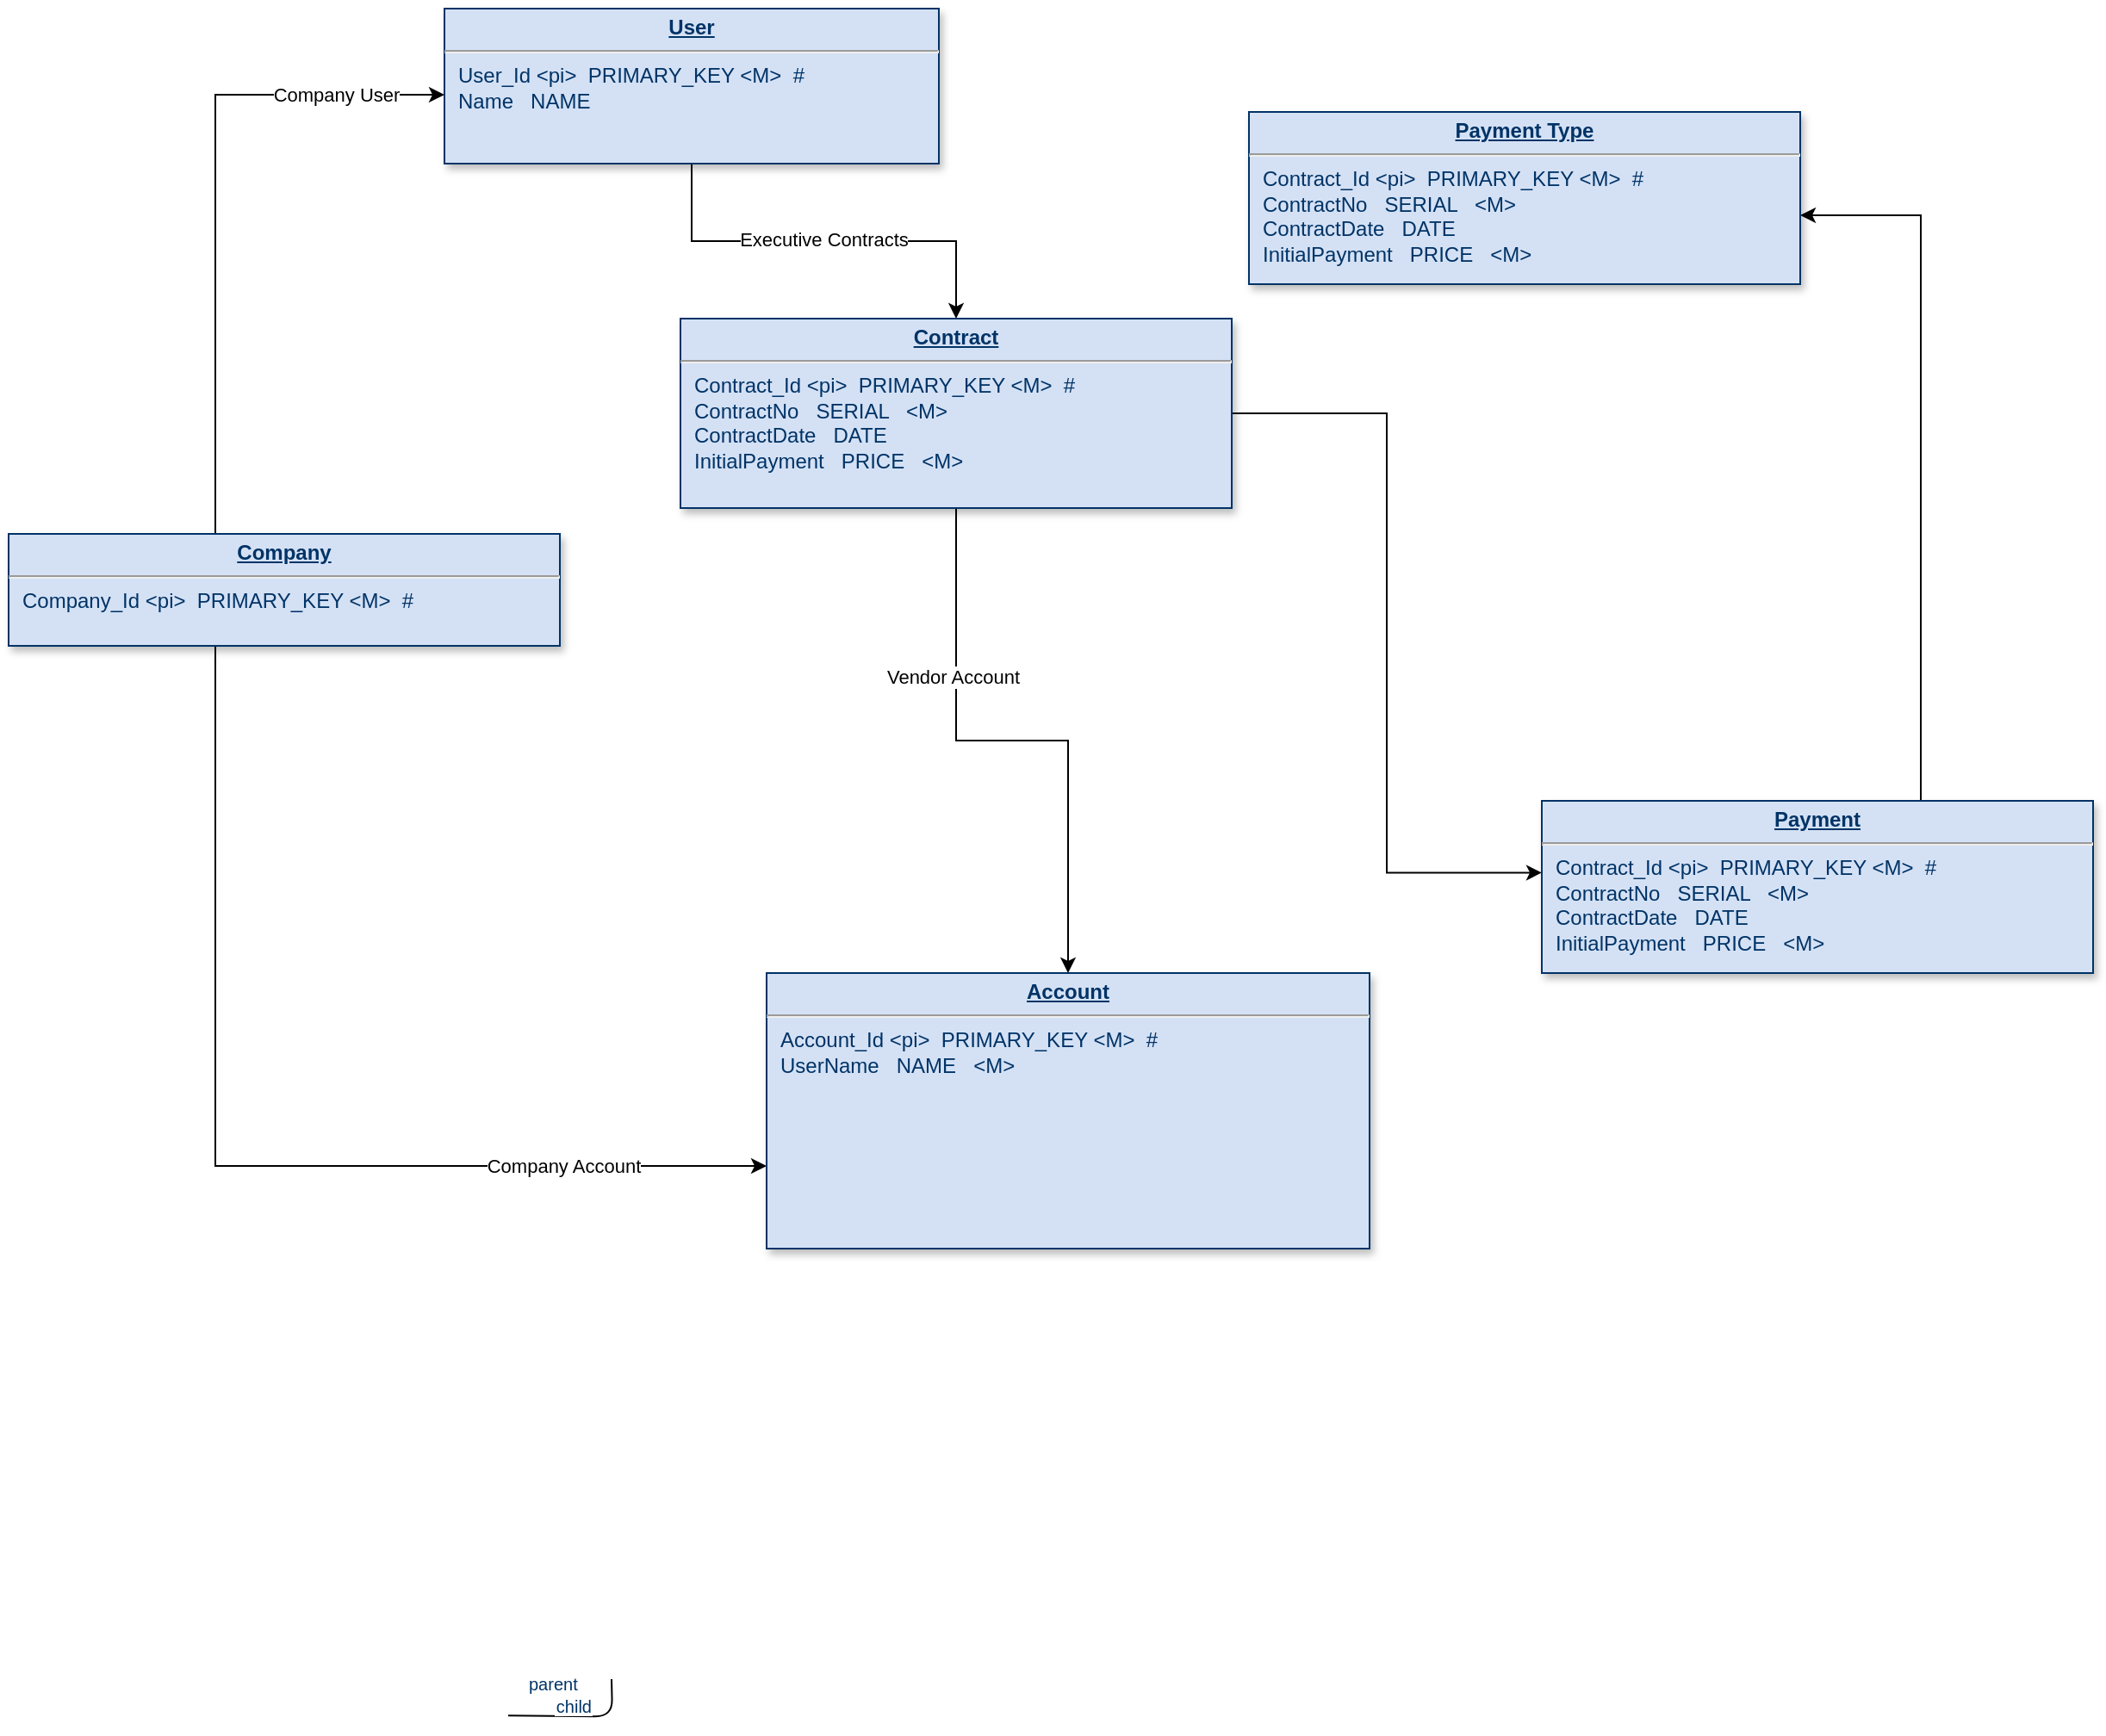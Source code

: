 <mxfile version="20.8.15" type="github">
  <diagram name="Page-1" id="efa7a0a1-bf9b-a30e-e6df-94a7791c09e9">
    <mxGraphModel dx="1043" dy="2018" grid="1" gridSize="10" guides="1" tooltips="1" connect="1" arrows="1" fold="1" page="1" pageScale="1" pageWidth="826" pageHeight="1169" background="none" math="0" shadow="0">
      <root>
        <mxCell id="0" />
        <mxCell id="1" parent="0" />
        <mxCell id="JOr8t4YnlyHwYBvfDIcL-115" value="" style="edgeStyle=orthogonalEdgeStyle;rounded=0;orthogonalLoop=1;jettySize=auto;html=1;" edge="1" parent="1" source="21" target="JOr8t4YnlyHwYBvfDIcL-114">
          <mxGeometry relative="1" as="geometry">
            <Array as="points">
              <mxPoint x="120" y="652" />
            </Array>
          </mxGeometry>
        </mxCell>
        <mxCell id="JOr8t4YnlyHwYBvfDIcL-118" value="Company Account" style="edgeLabel;html=1;align=center;verticalAlign=middle;resizable=0;points=[];" vertex="1" connectable="0" parent="JOr8t4YnlyHwYBvfDIcL-115">
          <mxGeometry x="0.579" y="2" relative="1" as="geometry">
            <mxPoint x="13" y="2" as="offset" />
          </mxGeometry>
        </mxCell>
        <mxCell id="JOr8t4YnlyHwYBvfDIcL-116" value="" style="edgeStyle=orthogonalEdgeStyle;rounded=0;orthogonalLoop=1;jettySize=auto;html=1;" edge="1" parent="1" source="21" target="25">
          <mxGeometry relative="1" as="geometry">
            <Array as="points">
              <mxPoint x="120" y="30" />
            </Array>
          </mxGeometry>
        </mxCell>
        <mxCell id="JOr8t4YnlyHwYBvfDIcL-117" value="Company User" style="edgeLabel;html=1;align=center;verticalAlign=middle;resizable=0;points=[];" vertex="1" connectable="0" parent="JOr8t4YnlyHwYBvfDIcL-116">
          <mxGeometry x="0.736" relative="1" as="geometry">
            <mxPoint x="-12" as="offset" />
          </mxGeometry>
        </mxCell>
        <mxCell id="21" value="&lt;p style=&quot;margin: 0px; margin-top: 4px; text-align: center; text-decoration: underline;&quot;&gt;&lt;b&gt;Company&lt;/b&gt;&lt;/p&gt;&lt;hr&gt;&lt;p style=&quot;margin: 0px; margin-left: 8px;&quot;&gt;Company_Id&lt;span style=&quot;white-space: pre;&quot;&gt;	&amp;lt;pi&amp;gt;&lt;span style=&quot;white-space: pre;&quot;&gt;	&lt;span style=&quot;white-space: pre;&quot;&gt;	PRIMARY_KEY&lt;span style=&quot;white-space: pre;&quot;&gt;	&amp;lt;M&amp;gt;&lt;span style=&quot;white-space: pre;&quot;&gt;	&lt;span style=&quot;white-space: pre;&quot;&gt;	#&lt;/span&gt;&lt;/span&gt;&lt;/span&gt;&lt;/span&gt;&lt;/span&gt;&lt;/span&gt;&lt;/p&gt;" style="verticalAlign=top;align=left;overflow=fill;fontSize=12;fontFamily=Helvetica;html=1;strokeColor=#003366;shadow=1;fillColor=#D4E1F5;fontColor=#003366" parent="1" vertex="1">
          <mxGeometry y="285" width="320" height="65" as="geometry" />
        </mxCell>
        <mxCell id="JOr8t4YnlyHwYBvfDIcL-124" value="" style="edgeStyle=orthogonalEdgeStyle;rounded=0;orthogonalLoop=1;jettySize=auto;html=1;" edge="1" parent="1" source="25" target="JOr8t4YnlyHwYBvfDIcL-123">
          <mxGeometry relative="1" as="geometry" />
        </mxCell>
        <mxCell id="JOr8t4YnlyHwYBvfDIcL-126" value="Executive Contracts" style="edgeLabel;html=1;align=center;verticalAlign=middle;resizable=0;points=[];" vertex="1" connectable="0" parent="JOr8t4YnlyHwYBvfDIcL-124">
          <mxGeometry x="0.006" y="1" relative="1" as="geometry">
            <mxPoint x="-1" as="offset" />
          </mxGeometry>
        </mxCell>
        <mxCell id="25" value="&lt;p style=&quot;margin: 0px; margin-top: 4px; text-align: center; text-decoration: underline;&quot;&gt;&lt;b&gt;User&lt;/b&gt;&lt;/p&gt;&lt;hr&gt;&lt;p style=&quot;margin: 0px; margin-left: 8px;&quot;&gt;User_Id&lt;span style=&quot;white-space: pre;&quot;&gt;	&amp;lt;pi&amp;gt;&lt;span style=&quot;white-space: pre;&quot;&gt;	&lt;span style=&quot;white-space: pre;&quot;&gt;	PRIMARY_KEY&lt;span style=&quot;white-space: pre;&quot;&gt;	&amp;lt;M&amp;gt;&lt;span style=&quot;white-space: pre;&quot;&gt;	&lt;span style=&quot;white-space: pre;&quot;&gt;	#&lt;/span&gt;&lt;/span&gt;&lt;/span&gt;&lt;/span&gt;&lt;/span&gt;&lt;/span&gt;&lt;/p&gt;&lt;p style=&quot;margin: 0px; margin-left: 8px;&quot;&gt;Name&lt;span style=&quot;white-space: pre;&quot;&gt;	&lt;span style=&quot;white-space: pre;&quot;&gt;	&lt;span style=&quot;white-space: pre;&quot;&gt;	&lt;/span&gt;&lt;/span&gt;NAME&lt;/span&gt;&lt;/p&gt;" style="verticalAlign=top;align=left;overflow=fill;fontSize=12;fontFamily=Helvetica;html=1;strokeColor=#003366;shadow=1;fillColor=#D4E1F5;fontColor=#003366" parent="1" vertex="1">
          <mxGeometry x="253" y="-20" width="287" height="90" as="geometry" />
        </mxCell>
        <mxCell id="JOr8t4YnlyHwYBvfDIcL-120" value="" style="edgeStyle=orthogonalEdgeStyle;rounded=0;orthogonalLoop=1;jettySize=auto;html=1;" edge="1" parent="1" target="JOr8t4YnlyHwYBvfDIcL-119">
          <mxGeometry relative="1" as="geometry">
            <mxPoint x="290" y="971.16" as="sourcePoint" />
          </mxGeometry>
        </mxCell>
        <mxCell id="JOr8t4YnlyHwYBvfDIcL-122" value="" style="edgeStyle=orthogonalEdgeStyle;rounded=0;orthogonalLoop=1;jettySize=auto;html=1;" edge="1" parent="1" target="JOr8t4YnlyHwYBvfDIcL-119">
          <mxGeometry relative="1" as="geometry">
            <mxPoint x="290" y="971.16" as="sourcePoint" />
          </mxGeometry>
        </mxCell>
        <mxCell id="107" value="" style="endArrow=none;edgeStyle=orthogonalEdgeStyle;" parent="1" target="34" edge="1">
          <mxGeometry x="190" y="950" as="geometry">
            <mxPoint x="290" y="971.16" as="sourcePoint" />
            <mxPoint x="350" y="950" as="targetPoint" />
          </mxGeometry>
        </mxCell>
        <mxCell id="108" value="parent" style="resizable=0;align=left;verticalAlign=bottom;labelBackgroundColor=#ffffff;fontSize=10;strokeColor=#003366;shadow=1;fillColor=#D4E1F5;fontColor=#003366" parent="107" connectable="0" vertex="1">
          <mxGeometry x="-1" relative="1" as="geometry">
            <mxPoint x="10" y="-10" as="offset" />
          </mxGeometry>
        </mxCell>
        <mxCell id="109" value="child" style="resizable=0;align=right;verticalAlign=bottom;labelBackgroundColor=#ffffff;fontSize=10;strokeColor=#003366;shadow=1;fillColor=#D4E1F5;fontColor=#003366" parent="107" connectable="0" vertex="1">
          <mxGeometry x="1" relative="1" as="geometry">
            <mxPoint x="-10" y="23.84" as="offset" />
          </mxGeometry>
        </mxCell>
        <mxCell id="JOr8t4YnlyHwYBvfDIcL-114" value="&lt;p style=&quot;margin: 0px; margin-top: 4px; text-align: center; text-decoration: underline;&quot;&gt;&lt;strong&gt;Account&lt;/strong&gt;&lt;/p&gt;&lt;hr&gt;&lt;p style=&quot;margin: 0px; margin-left: 8px;&quot;&gt;Account_Id&lt;span style=&quot;white-space: pre;&quot;&gt;	&amp;lt;pi&amp;gt;&lt;span style=&quot;white-space: pre;&quot;&gt;	&lt;span style=&quot;white-space: pre;&quot;&gt;	PRIMARY_KEY&lt;span style=&quot;white-space: pre;&quot;&gt;	&amp;lt;M&amp;gt;&lt;span style=&quot;white-space: pre;&quot;&gt;	&lt;span style=&quot;white-space: pre;&quot;&gt;	#&lt;/span&gt;&lt;/span&gt;&lt;/span&gt;&lt;/span&gt;&lt;/span&gt;&lt;/span&gt;&lt;/p&gt;&lt;p style=&quot;margin: 0px; margin-left: 8px;&quot;&gt;UserName&lt;span style=&quot;white-space: pre;&quot;&gt;	&lt;span style=&quot;white-space: pre;&quot;&gt;	&lt;span style=&quot;white-space: pre;&quot;&gt;	NAME&lt;span style=&quot;white-space: pre;&quot;&gt;	&lt;span style=&quot;white-space: pre;&quot;&gt;	&lt;span style=&quot;white-space: pre;&quot;&gt;	&amp;lt;M&amp;gt;&lt;/span&gt;&lt;/span&gt;&lt;/span&gt;&lt;/span&gt;&lt;/span&gt;&lt;/span&gt;&lt;/p&gt;" style="verticalAlign=top;align=left;overflow=fill;fontSize=12;fontFamily=Helvetica;html=1;strokeColor=#003366;shadow=1;fillColor=#D4E1F5;fontColor=#003366" vertex="1" parent="1">
          <mxGeometry x="440" y="540" width="350" height="160" as="geometry" />
        </mxCell>
        <mxCell id="JOr8t4YnlyHwYBvfDIcL-121" value="" style="edgeStyle=orthogonalEdgeStyle;rounded=0;orthogonalLoop=1;jettySize=auto;html=1;" edge="1" parent="1" source="JOr8t4YnlyHwYBvfDIcL-119">
          <mxGeometry relative="1" as="geometry">
            <mxPoint x="290" y="971.16" as="targetPoint" />
          </mxGeometry>
        </mxCell>
        <mxCell id="JOr8t4YnlyHwYBvfDIcL-125" style="edgeStyle=orthogonalEdgeStyle;rounded=0;orthogonalLoop=1;jettySize=auto;html=1;" edge="1" parent="1" source="JOr8t4YnlyHwYBvfDIcL-123" target="JOr8t4YnlyHwYBvfDIcL-114">
          <mxGeometry relative="1" as="geometry" />
        </mxCell>
        <mxCell id="JOr8t4YnlyHwYBvfDIcL-127" value="Vendor Account" style="edgeLabel;html=1;align=center;verticalAlign=middle;resizable=0;points=[];" vertex="1" connectable="0" parent="JOr8t4YnlyHwYBvfDIcL-125">
          <mxGeometry x="-0.414" y="-2" relative="1" as="geometry">
            <mxPoint as="offset" />
          </mxGeometry>
        </mxCell>
        <mxCell id="JOr8t4YnlyHwYBvfDIcL-134" style="edgeStyle=orthogonalEdgeStyle;rounded=0;orthogonalLoop=1;jettySize=auto;html=1;exitX=1;exitY=0.5;exitDx=0;exitDy=0;entryX=0;entryY=0.417;entryDx=0;entryDy=0;entryPerimeter=0;" edge="1" parent="1" source="JOr8t4YnlyHwYBvfDIcL-123" target="JOr8t4YnlyHwYBvfDIcL-133">
          <mxGeometry relative="1" as="geometry" />
        </mxCell>
        <mxCell id="JOr8t4YnlyHwYBvfDIcL-123" value="&lt;p style=&quot;margin: 0px; margin-top: 4px; text-align: center; text-decoration: underline;&quot;&gt;&lt;b&gt;Contract&lt;/b&gt;&lt;/p&gt;&lt;hr&gt;&lt;p style=&quot;margin: 0px; margin-left: 8px;&quot;&gt;Contract_Id&lt;span style=&quot;white-space: pre;&quot;&gt;	&amp;lt;pi&amp;gt;&lt;span style=&quot;white-space: pre;&quot;&gt;	&lt;span style=&quot;white-space: pre;&quot;&gt;	PRIMARY_KEY&lt;span style=&quot;white-space: pre;&quot;&gt;	&amp;lt;M&amp;gt;&lt;span style=&quot;white-space: pre;&quot;&gt;	&lt;span style=&quot;white-space: pre;&quot;&gt;	#&lt;/span&gt;&lt;/span&gt;&lt;/span&gt;&lt;/span&gt;&lt;/span&gt;&lt;/span&gt;&lt;/p&gt;&lt;p style=&quot;margin: 0px; margin-left: 8px;&quot;&gt;ContractNo&lt;span style=&quot;white-space: pre;&quot;&gt;	&lt;span style=&quot;white-space: pre;&quot;&gt;	&lt;span style=&quot;white-space: pre;&quot;&gt;	&lt;/span&gt;&lt;/span&gt;SERIAL&lt;span style=&quot;white-space: pre;&quot;&gt;	&lt;span style=&quot;white-space: pre;&quot;&gt;	&lt;span style=&quot;white-space: pre;&quot;&gt;	&amp;lt;M&amp;gt;&lt;/span&gt;&lt;/span&gt;&lt;/span&gt;&lt;/span&gt;&lt;/p&gt;&lt;p style=&quot;margin: 0px; margin-left: 8px;&quot;&gt;&lt;span style=&quot;white-space: pre;&quot;&gt;ContractDate&lt;span style=&quot;white-space: pre;&quot;&gt;	&lt;span style=&quot;white-space: pre;&quot;&gt;	&lt;span style=&quot;white-space: pre;&quot;&gt;	DATE&lt;span style=&quot;white-space: pre;&quot;&gt;	&lt;/span&gt;&lt;/span&gt;&lt;/span&gt;&lt;/span&gt;&lt;/span&gt;&lt;/p&gt;&lt;p style=&quot;margin: 0px; margin-left: 8px;&quot;&gt;&lt;span style=&quot;white-space: pre;&quot;&gt;&lt;span style=&quot;white-space: pre;&quot;&gt;&lt;span style=&quot;white-space: pre;&quot;&gt;&lt;span style=&quot;white-space: pre;&quot;&gt;InitialPayment&lt;span style=&quot;white-space: pre;&quot;&gt;	&lt;span style=&quot;white-space: pre;&quot;&gt;	&lt;span style=&quot;white-space: pre;&quot;&gt;	PRICE&lt;span style=&quot;white-space: pre;&quot;&gt;	&lt;span style=&quot;white-space: pre;&quot;&gt;	&lt;span style=&quot;white-space: pre;&quot;&gt;	&amp;lt;M&amp;gt;&lt;/span&gt;&lt;/span&gt;&lt;/span&gt;&lt;/span&gt;&lt;/span&gt;&lt;/span&gt;&lt;/span&gt;&lt;/span&gt;&lt;/span&gt;&lt;/span&gt;&lt;/p&gt;" style="verticalAlign=top;align=left;overflow=fill;fontSize=12;fontFamily=Helvetica;html=1;strokeColor=#003366;shadow=1;fillColor=#D4E1F5;fontColor=#003366" vertex="1" parent="1">
          <mxGeometry x="390" y="160" width="320" height="110" as="geometry" />
        </mxCell>
        <mxCell id="JOr8t4YnlyHwYBvfDIcL-136" value="" style="edgeStyle=orthogonalEdgeStyle;rounded=0;orthogonalLoop=1;jettySize=auto;html=1;" edge="1" parent="1" source="JOr8t4YnlyHwYBvfDIcL-133" target="JOr8t4YnlyHwYBvfDIcL-135">
          <mxGeometry relative="1" as="geometry">
            <Array as="points">
              <mxPoint x="1110" y="100" />
            </Array>
          </mxGeometry>
        </mxCell>
        <mxCell id="JOr8t4YnlyHwYBvfDIcL-133" value="&lt;p style=&quot;margin: 0px; margin-top: 4px; text-align: center; text-decoration: underline;&quot;&gt;&lt;b&gt;Payment&lt;/b&gt;&lt;/p&gt;&lt;hr&gt;&lt;p style=&quot;margin: 0px; margin-left: 8px;&quot;&gt;Contract_Id&lt;span style=&quot;white-space: pre;&quot;&gt;	&amp;lt;pi&amp;gt;&lt;span style=&quot;white-space: pre;&quot;&gt;	&lt;span style=&quot;white-space: pre;&quot;&gt;	PRIMARY_KEY&lt;span style=&quot;white-space: pre;&quot;&gt;	&amp;lt;M&amp;gt;&lt;span style=&quot;white-space: pre;&quot;&gt;	&lt;span style=&quot;white-space: pre;&quot;&gt;	#&lt;/span&gt;&lt;/span&gt;&lt;/span&gt;&lt;/span&gt;&lt;/span&gt;&lt;/span&gt;&lt;/p&gt;&lt;p style=&quot;margin: 0px; margin-left: 8px;&quot;&gt;ContractNo&lt;span style=&quot;white-space: pre;&quot;&gt;	&lt;span style=&quot;white-space: pre;&quot;&gt;	&lt;span style=&quot;white-space: pre;&quot;&gt;	&lt;/span&gt;&lt;/span&gt;SERIAL&lt;span style=&quot;white-space: pre;&quot;&gt;	&lt;span style=&quot;white-space: pre;&quot;&gt;	&lt;span style=&quot;white-space: pre;&quot;&gt;	&amp;lt;M&amp;gt;&lt;/span&gt;&lt;/span&gt;&lt;/span&gt;&lt;/span&gt;&lt;/p&gt;&lt;p style=&quot;margin: 0px; margin-left: 8px;&quot;&gt;&lt;span style=&quot;white-space: pre;&quot;&gt;ContractDate&lt;span style=&quot;white-space: pre;&quot;&gt;	&lt;span style=&quot;white-space: pre;&quot;&gt;	&lt;span style=&quot;white-space: pre;&quot;&gt;	DATE&lt;span style=&quot;white-space: pre;&quot;&gt;	&lt;/span&gt;&lt;/span&gt;&lt;/span&gt;&lt;/span&gt;&lt;/span&gt;&lt;/p&gt;&lt;p style=&quot;margin: 0px; margin-left: 8px;&quot;&gt;&lt;span style=&quot;white-space: pre;&quot;&gt;&lt;span style=&quot;white-space: pre;&quot;&gt;&lt;span style=&quot;white-space: pre;&quot;&gt;&lt;span style=&quot;white-space: pre;&quot;&gt;InitialPayment&lt;span style=&quot;white-space: pre;&quot;&gt;	&lt;span style=&quot;white-space: pre;&quot;&gt;	&lt;span style=&quot;white-space: pre;&quot;&gt;	PRICE&lt;span style=&quot;white-space: pre;&quot;&gt;	&lt;span style=&quot;white-space: pre;&quot;&gt;	&lt;span style=&quot;white-space: pre;&quot;&gt;	&amp;lt;M&amp;gt;&lt;/span&gt;&lt;/span&gt;&lt;/span&gt;&lt;/span&gt;&lt;/span&gt;&lt;/span&gt;&lt;/span&gt;&lt;/span&gt;&lt;/span&gt;&lt;/span&gt;&lt;/p&gt;" style="verticalAlign=top;align=left;overflow=fill;fontSize=12;fontFamily=Helvetica;html=1;strokeColor=#003366;shadow=1;fillColor=#D4E1F5;fontColor=#003366" vertex="1" parent="1">
          <mxGeometry x="890" y="440" width="320" height="100" as="geometry" />
        </mxCell>
        <mxCell id="JOr8t4YnlyHwYBvfDIcL-135" value="&lt;p style=&quot;margin: 0px; margin-top: 4px; text-align: center; text-decoration: underline;&quot;&gt;&lt;b&gt;Payment Type&lt;/b&gt;&lt;/p&gt;&lt;hr&gt;&lt;p style=&quot;margin: 0px; margin-left: 8px;&quot;&gt;Contract_Id&lt;span style=&quot;white-space: pre;&quot;&gt;	&amp;lt;pi&amp;gt;&lt;span style=&quot;white-space: pre;&quot;&gt;	&lt;span style=&quot;white-space: pre;&quot;&gt;	PRIMARY_KEY&lt;span style=&quot;white-space: pre;&quot;&gt;	&amp;lt;M&amp;gt;&lt;span style=&quot;white-space: pre;&quot;&gt;	&lt;span style=&quot;white-space: pre;&quot;&gt;	#&lt;/span&gt;&lt;/span&gt;&lt;/span&gt;&lt;/span&gt;&lt;/span&gt;&lt;/span&gt;&lt;/p&gt;&lt;p style=&quot;margin: 0px; margin-left: 8px;&quot;&gt;ContractNo&lt;span style=&quot;white-space: pre;&quot;&gt;	&lt;span style=&quot;white-space: pre;&quot;&gt;	&lt;span style=&quot;white-space: pre;&quot;&gt;	&lt;/span&gt;&lt;/span&gt;SERIAL&lt;span style=&quot;white-space: pre;&quot;&gt;	&lt;span style=&quot;white-space: pre;&quot;&gt;	&lt;span style=&quot;white-space: pre;&quot;&gt;	&amp;lt;M&amp;gt;&lt;/span&gt;&lt;/span&gt;&lt;/span&gt;&lt;/span&gt;&lt;/p&gt;&lt;p style=&quot;margin: 0px; margin-left: 8px;&quot;&gt;&lt;span style=&quot;white-space: pre;&quot;&gt;ContractDate&lt;span style=&quot;white-space: pre;&quot;&gt;	&lt;span style=&quot;white-space: pre;&quot;&gt;	&lt;span style=&quot;white-space: pre;&quot;&gt;	DATE&lt;span style=&quot;white-space: pre;&quot;&gt;	&lt;/span&gt;&lt;/span&gt;&lt;/span&gt;&lt;/span&gt;&lt;/span&gt;&lt;/p&gt;&lt;p style=&quot;margin: 0px; margin-left: 8px;&quot;&gt;&lt;span style=&quot;white-space: pre;&quot;&gt;&lt;span style=&quot;white-space: pre;&quot;&gt;&lt;span style=&quot;white-space: pre;&quot;&gt;&lt;span style=&quot;white-space: pre;&quot;&gt;InitialPayment&lt;span style=&quot;white-space: pre;&quot;&gt;	&lt;span style=&quot;white-space: pre;&quot;&gt;	&lt;span style=&quot;white-space: pre;&quot;&gt;	PRICE&lt;span style=&quot;white-space: pre;&quot;&gt;	&lt;span style=&quot;white-space: pre;&quot;&gt;	&lt;span style=&quot;white-space: pre;&quot;&gt;	&amp;lt;M&amp;gt;&lt;/span&gt;&lt;/span&gt;&lt;/span&gt;&lt;/span&gt;&lt;/span&gt;&lt;/span&gt;&lt;/span&gt;&lt;/span&gt;&lt;/span&gt;&lt;/span&gt;&lt;/p&gt;" style="verticalAlign=top;align=left;overflow=fill;fontSize=12;fontFamily=Helvetica;html=1;strokeColor=#003366;shadow=1;fillColor=#D4E1F5;fontColor=#003366" vertex="1" parent="1">
          <mxGeometry x="720" y="40" width="320" height="100" as="geometry" />
        </mxCell>
      </root>
    </mxGraphModel>
  </diagram>
</mxfile>
